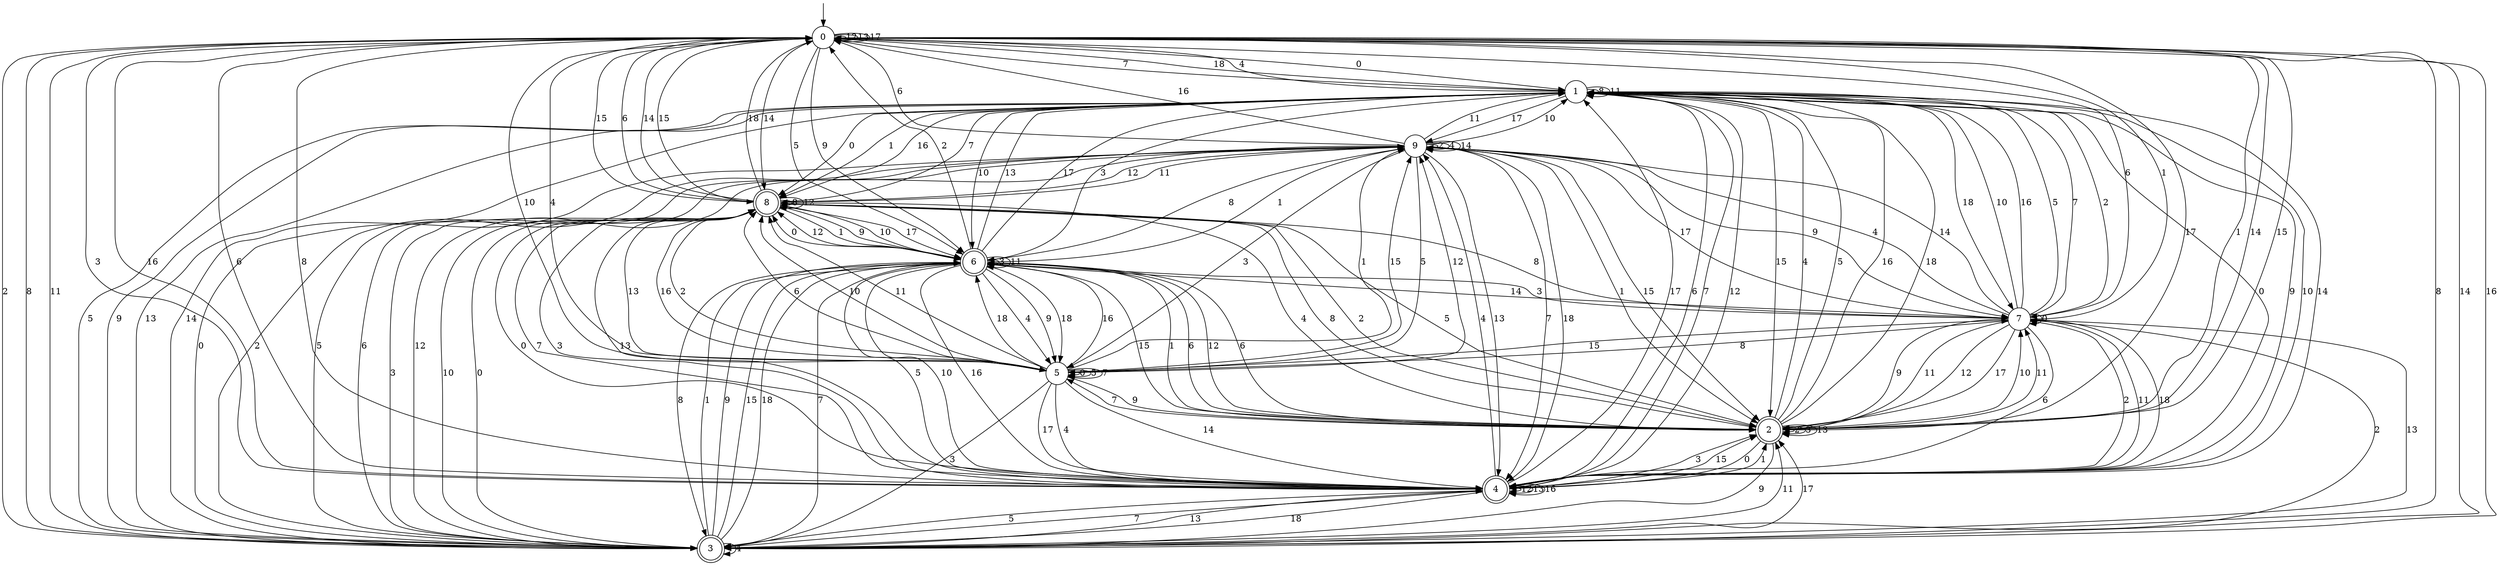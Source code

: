 digraph g {

	s0 [shape="circle" label="0"];
	s1 [shape="circle" label="1"];
	s2 [shape="doublecircle" label="2"];
	s3 [shape="doublecircle" label="3"];
	s4 [shape="doublecircle" label="4"];
	s5 [shape="circle" label="5"];
	s6 [shape="doublecircle" label="6"];
	s7 [shape="circle" label="7"];
	s8 [shape="doublecircle" label="8"];
	s9 [shape="circle" label="9"];
	s0 -> s1 [label="0"];
	s0 -> s2 [label="1"];
	s0 -> s3 [label="2"];
	s0 -> s4 [label="3"];
	s0 -> s5 [label="4"];
	s0 -> s6 [label="5"];
	s0 -> s7 [label="6"];
	s0 -> s1 [label="7"];
	s0 -> s3 [label="8"];
	s0 -> s6 [label="9"];
	s0 -> s5 [label="10"];
	s0 -> s3 [label="11"];
	s0 -> s0 [label="12"];
	s0 -> s0 [label="13"];
	s0 -> s8 [label="14"];
	s0 -> s8 [label="15"];
	s0 -> s4 [label="16"];
	s0 -> s0 [label="17"];
	s0 -> s1 [label="18"];
	s1 -> s8 [label="0"];
	s1 -> s8 [label="1"];
	s1 -> s7 [label="2"];
	s1 -> s6 [label="3"];
	s1 -> s0 [label="4"];
	s1 -> s3 [label="5"];
	s1 -> s4 [label="6"];
	s1 -> s4 [label="7"];
	s1 -> s1 [label="8"];
	s1 -> s3 [label="9"];
	s1 -> s6 [label="10"];
	s1 -> s1 [label="11"];
	s1 -> s4 [label="12"];
	s1 -> s3 [label="13"];
	s1 -> s3 [label="14"];
	s1 -> s2 [label="15"];
	s1 -> s8 [label="16"];
	s1 -> s9 [label="17"];
	s1 -> s7 [label="18"];
	s2 -> s4 [label="0"];
	s2 -> s6 [label="1"];
	s2 -> s2 [label="2"];
	s2 -> s2 [label="3"];
	s2 -> s1 [label="4"];
	s2 -> s1 [label="5"];
	s2 -> s6 [label="6"];
	s2 -> s5 [label="7"];
	s2 -> s8 [label="8"];
	s2 -> s3 [label="9"];
	s2 -> s7 [label="10"];
	s2 -> s7 [label="11"];
	s2 -> s6 [label="12"];
	s2 -> s2 [label="13"];
	s2 -> s0 [label="14"];
	s2 -> s0 [label="15"];
	s2 -> s1 [label="16"];
	s2 -> s0 [label="17"];
	s2 -> s1 [label="18"];
	s3 -> s8 [label="0"];
	s3 -> s6 [label="1"];
	s3 -> s9 [label="2"];
	s3 -> s8 [label="3"];
	s3 -> s3 [label="4"];
	s3 -> s9 [label="5"];
	s3 -> s9 [label="6"];
	s3 -> s4 [label="7"];
	s3 -> s0 [label="8"];
	s3 -> s6 [label="9"];
	s3 -> s8 [label="10"];
	s3 -> s2 [label="11"];
	s3 -> s9 [label="12"];
	s3 -> s4 [label="13"];
	s3 -> s0 [label="14"];
	s3 -> s6 [label="15"];
	s3 -> s0 [label="16"];
	s3 -> s2 [label="17"];
	s3 -> s6 [label="18"];
	s4 -> s1 [label="0"];
	s4 -> s2 [label="1"];
	s4 -> s7 [label="2"];
	s4 -> s2 [label="3"];
	s4 -> s9 [label="4"];
	s4 -> s3 [label="5"];
	s4 -> s0 [label="6"];
	s4 -> s8 [label="7"];
	s4 -> s0 [label="8"];
	s4 -> s1 [label="9"];
	s4 -> s1 [label="10"];
	s4 -> s7 [label="11"];
	s4 -> s4 [label="12"];
	s4 -> s4 [label="13"];
	s4 -> s1 [label="14"];
	s4 -> s2 [label="15"];
	s4 -> s4 [label="16"];
	s4 -> s1 [label="17"];
	s4 -> s3 [label="18"];
	s5 -> s5 [label="0"];
	s5 -> s9 [label="1"];
	s5 -> s8 [label="2"];
	s5 -> s3 [label="3"];
	s5 -> s4 [label="4"];
	s5 -> s5 [label="5"];
	s5 -> s8 [label="6"];
	s5 -> s5 [label="7"];
	s5 -> s7 [label="8"];
	s5 -> s2 [label="9"];
	s5 -> s8 [label="10"];
	s5 -> s8 [label="11"];
	s5 -> s9 [label="12"];
	s5 -> s8 [label="13"];
	s5 -> s4 [label="14"];
	s5 -> s9 [label="15"];
	s5 -> s6 [label="16"];
	s5 -> s4 [label="17"];
	s5 -> s6 [label="18"];
	s6 -> s8 [label="0"];
	s6 -> s9 [label="1"];
	s6 -> s0 [label="2"];
	s6 -> s6 [label="3"];
	s6 -> s5 [label="4"];
	s6 -> s4 [label="5"];
	s6 -> s2 [label="6"];
	s6 -> s3 [label="7"];
	s6 -> s3 [label="8"];
	s6 -> s5 [label="9"];
	s6 -> s4 [label="10"];
	s6 -> s6 [label="11"];
	s6 -> s8 [label="12"];
	s6 -> s1 [label="13"];
	s6 -> s7 [label="14"];
	s6 -> s2 [label="15"];
	s6 -> s4 [label="16"];
	s6 -> s1 [label="17"];
	s6 -> s5 [label="18"];
	s7 -> s7 [label="0"];
	s7 -> s0 [label="1"];
	s7 -> s3 [label="2"];
	s7 -> s6 [label="3"];
	s7 -> s9 [label="4"];
	s7 -> s1 [label="5"];
	s7 -> s4 [label="6"];
	s7 -> s1 [label="7"];
	s7 -> s8 [label="8"];
	s7 -> s2 [label="9"];
	s7 -> s1 [label="10"];
	s7 -> s2 [label="11"];
	s7 -> s2 [label="12"];
	s7 -> s3 [label="13"];
	s7 -> s9 [label="14"];
	s7 -> s5 [label="15"];
	s7 -> s1 [label="16"];
	s7 -> s2 [label="17"];
	s7 -> s4 [label="18"];
	s8 -> s4 [label="0"];
	s8 -> s6 [label="1"];
	s8 -> s2 [label="2"];
	s8 -> s4 [label="3"];
	s8 -> s2 [label="4"];
	s8 -> s2 [label="5"];
	s8 -> s0 [label="6"];
	s8 -> s1 [label="7"];
	s8 -> s8 [label="8"];
	s8 -> s6 [label="9"];
	s8 -> s6 [label="10"];
	s8 -> s9 [label="11"];
	s8 -> s8 [label="12"];
	s8 -> s4 [label="13"];
	s8 -> s0 [label="14"];
	s8 -> s0 [label="15"];
	s8 -> s5 [label="16"];
	s8 -> s6 [label="17"];
	s8 -> s0 [label="18"];
	s9 -> s3 [label="0"];
	s9 -> s2 [label="1"];
	s9 -> s9 [label="2"];
	s9 -> s5 [label="3"];
	s9 -> s9 [label="4"];
	s9 -> s5 [label="5"];
	s9 -> s0 [label="6"];
	s9 -> s4 [label="7"];
	s9 -> s6 [label="8"];
	s9 -> s7 [label="9"];
	s9 -> s1 [label="10"];
	s9 -> s1 [label="11"];
	s9 -> s8 [label="12"];
	s9 -> s4 [label="13"];
	s9 -> s9 [label="14"];
	s9 -> s2 [label="15"];
	s9 -> s0 [label="16"];
	s9 -> s7 [label="17"];
	s9 -> s4 [label="18"];

__start0 [label="" shape="none" width="0" height="0"];
__start0 -> s0;

}
